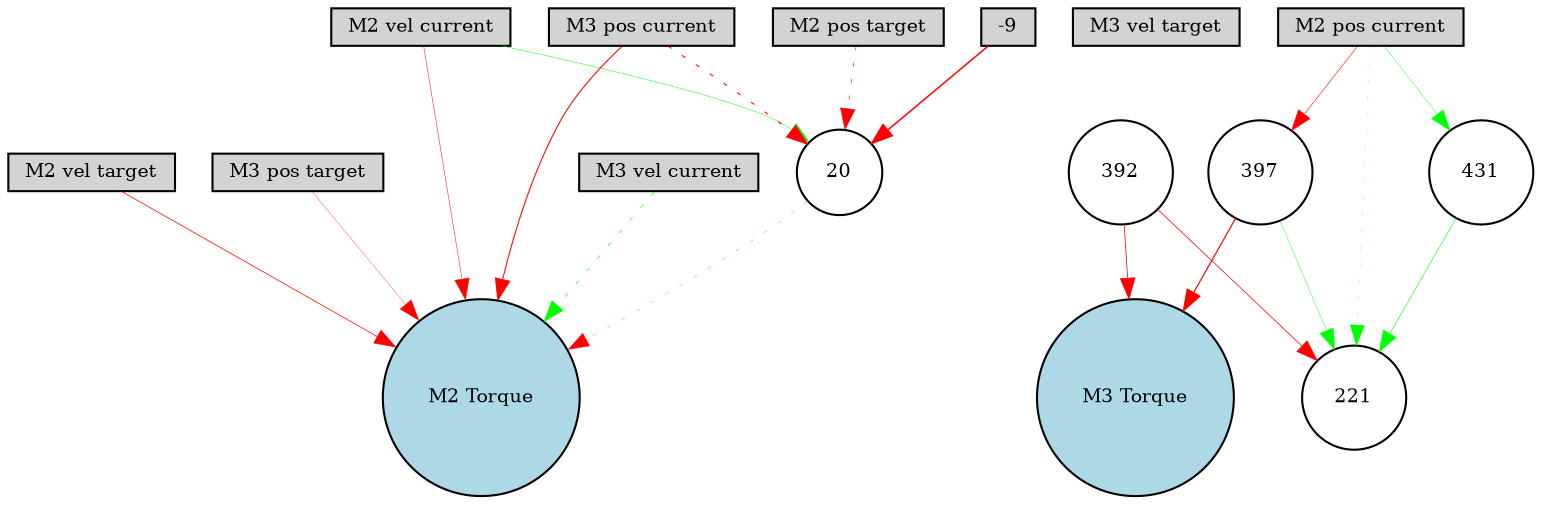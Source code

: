 digraph {
	node [fontsize=9 height=0.2 shape=circle width=0.2]
	"M2 pos target" [fillcolor=lightgray shape=box style=filled]
	"M2 vel target" [fillcolor=lightgray shape=box style=filled]
	"M3 pos target" [fillcolor=lightgray shape=box style=filled]
	"M3 vel target" [fillcolor=lightgray shape=box style=filled]
	"M2 pos current" [fillcolor=lightgray shape=box style=filled]
	"M2 vel current" [fillcolor=lightgray shape=box style=filled]
	"M3 pos current" [fillcolor=lightgray shape=box style=filled]
	"M3 vel current" [fillcolor=lightgray shape=box style=filled]
	-9 [fillcolor=lightgray shape=box style=filled]
	"M2 Torque" [fillcolor=lightblue style=filled]
	"M3 Torque" [fillcolor=lightblue style=filled]
	392 [fillcolor=white style=filled]
	397 [fillcolor=white style=filled]
	431 [fillcolor=white style=filled]
	20 [fillcolor=white style=filled]
	221 [fillcolor=white style=filled]
	"M2 vel target" -> "M2 Torque" [color=red penwidth=0.34886886082235297 style=solid]
	"M3 pos target" -> "M2 Torque" [color=red penwidth=0.15323068068516996 style=solid]
	"M3 pos current" -> "M2 Torque" [color=red penwidth=0.5043045888066146 style=solid]
	"M3 vel current" -> "M2 Torque" [color=green penwidth=0.3231511337172892 style=dotted]
	"M2 pos target" -> 20 [color=red penwidth=0.28188046462106797 style=dotted]
	20 -> "M2 Torque" [color=red penwidth=0.11858755603229522 style=dotted]
	-9 -> 20 [color=red penwidth=0.7242197661841427 style=solid]
	"M2 vel current" -> "M2 Torque" [color=red penwidth=0.22752122964765978 style=solid]
	"M2 pos current" -> 221 [color=green penwidth=0.10303342951478402 style=dotted]
	"M2 vel current" -> 20 [color=green penwidth=0.22847884582768369 style=solid]
	392 -> "M3 Torque" [color=red penwidth=0.3693777254358501 style=solid]
	"M2 pos current" -> 397 [color=red penwidth=0.26914003562039324 style=solid]
	397 -> 221 [color=green penwidth=0.19357697388238249 style=solid]
	397 -> "M3 Torque" [color=red penwidth=0.5659626590991597 style=solid]
	"M2 pos current" -> 431 [color=green penwidth=0.18577156256413024 style=solid]
	431 -> 221 [color=green penwidth=0.2820562746487215 style=solid]
	"M3 pos current" -> 20 [color=red penwidth=0.49821423933294295 style=dotted]
	392 -> 221 [color=red penwidth=0.3518965940989507 style=solid]
}
